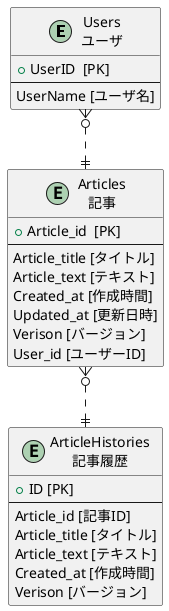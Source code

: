 @startuml tables

entity users as "Users\nユーザ" {
  + UserID  [PK]
  --
  UserName [ユーザ名]
}

entity articles as "Articles\n記事" {
  + Article_id  [PK]
  --
  Article_title [タイトル]
  Article_text [テキスト]
  Created_at [作成時間]
  Updated_at [更新日時]
  Verison [バージョン]
  User_id [ユーザーID]
}

entity article_histories as "ArticleHistories\n記事履歴" {
  + ID [PK]
  --
  Article_id [記事ID]
  Article_title [タイトル]
  Article_text [テキスト]
  Created_at [作成時間]
  Verison [バージョン]
}



users }o..|| articles
articles }o..|| article_histories
@enduml